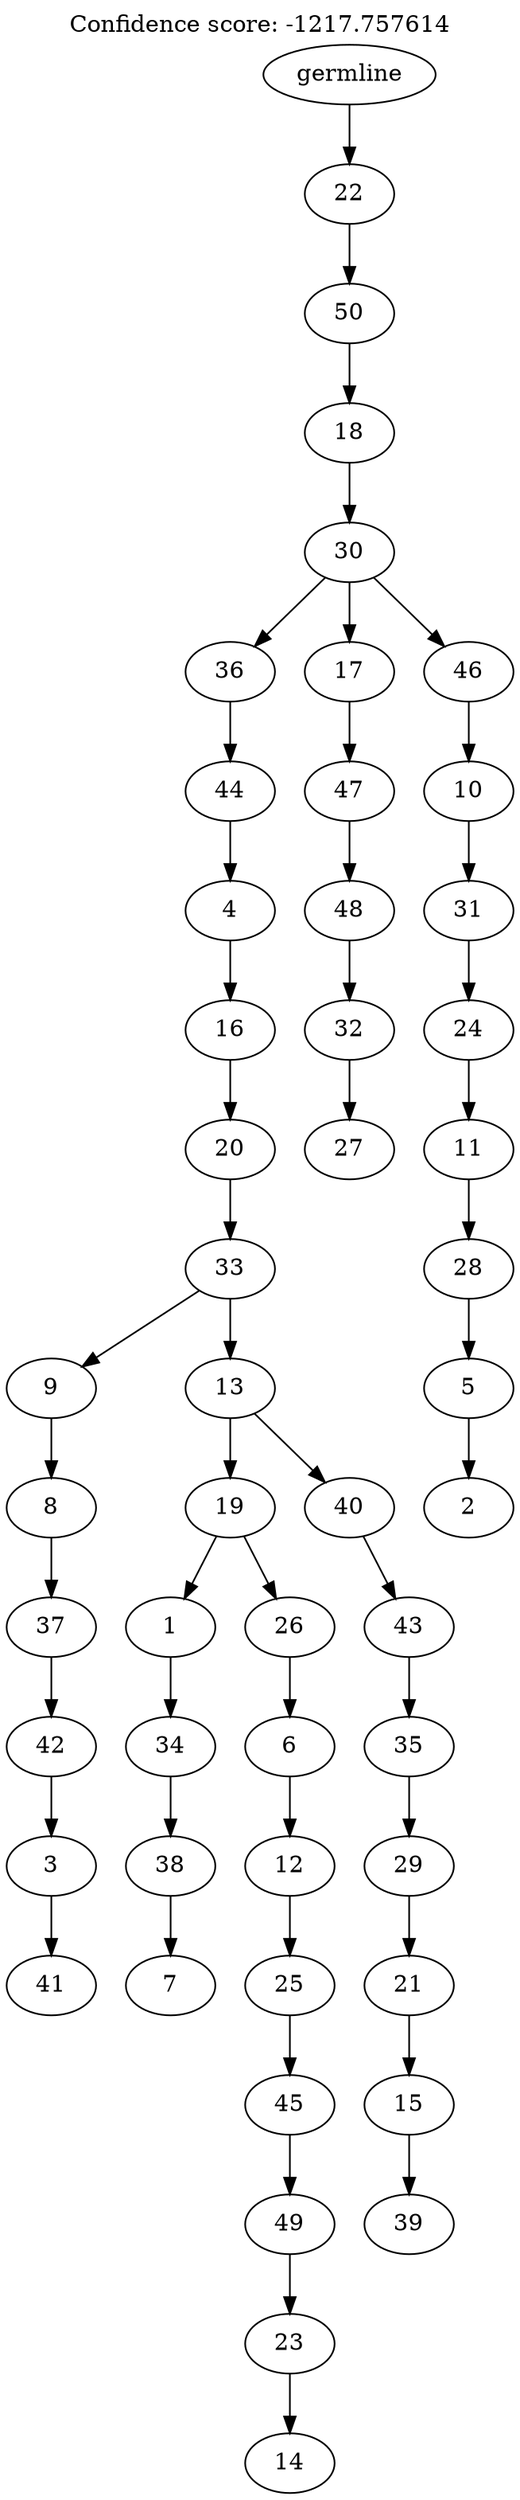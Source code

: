 digraph g {
	"49" -> "50";
	"50" [label="41"];
	"48" -> "49";
	"49" [label="3"];
	"47" -> "48";
	"48" [label="42"];
	"46" -> "47";
	"47" [label="37"];
	"45" -> "46";
	"46" [label="8"];
	"43" -> "44";
	"44" [label="7"];
	"42" -> "43";
	"43" [label="38"];
	"41" -> "42";
	"42" [label="34"];
	"39" -> "40";
	"40" [label="14"];
	"38" -> "39";
	"39" [label="23"];
	"37" -> "38";
	"38" [label="49"];
	"36" -> "37";
	"37" [label="45"];
	"35" -> "36";
	"36" [label="25"];
	"34" -> "35";
	"35" [label="12"];
	"33" -> "34";
	"34" [label="6"];
	"32" -> "33";
	"33" [label="26"];
	"32" -> "41";
	"41" [label="1"];
	"30" -> "31";
	"31" [label="39"];
	"29" -> "30";
	"30" [label="15"];
	"28" -> "29";
	"29" [label="21"];
	"27" -> "28";
	"28" [label="29"];
	"26" -> "27";
	"27" [label="35"];
	"25" -> "26";
	"26" [label="43"];
	"24" -> "25";
	"25" [label="40"];
	"24" -> "32";
	"32" [label="19"];
	"23" -> "24";
	"24" [label="13"];
	"23" -> "45";
	"45" [label="9"];
	"22" -> "23";
	"23" [label="33"];
	"21" -> "22";
	"22" [label="20"];
	"20" -> "21";
	"21" [label="16"];
	"19" -> "20";
	"20" [label="4"];
	"18" -> "19";
	"19" [label="44"];
	"16" -> "17";
	"17" [label="27"];
	"15" -> "16";
	"16" [label="32"];
	"14" -> "15";
	"15" [label="48"];
	"13" -> "14";
	"14" [label="47"];
	"11" -> "12";
	"12" [label="2"];
	"10" -> "11";
	"11" [label="5"];
	"9" -> "10";
	"10" [label="28"];
	"8" -> "9";
	"9" [label="11"];
	"7" -> "8";
	"8" [label="24"];
	"6" -> "7";
	"7" [label="31"];
	"5" -> "6";
	"6" [label="10"];
	"4" -> "5";
	"5" [label="46"];
	"4" -> "13";
	"13" [label="17"];
	"4" -> "18";
	"18" [label="36"];
	"3" -> "4";
	"4" [label="30"];
	"2" -> "3";
	"3" [label="18"];
	"1" -> "2";
	"2" [label="50"];
	"0" -> "1";
	"1" [label="22"];
	"0" [label="germline"];
	labelloc="t";
	label="Confidence score: -1217.757614";
}
